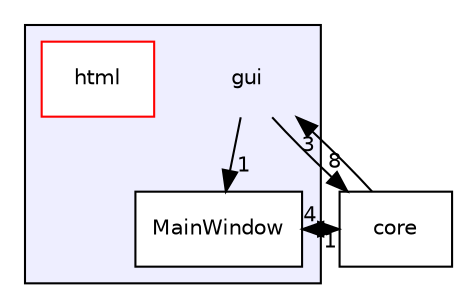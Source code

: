 digraph "gui" {
  compound=true
  node [ fontsize="10", fontname="Helvetica"];
  edge [ labelfontsize="10", labelfontname="Helvetica"];
  subgraph clusterdir_11bc0974ce736ce9a6fadebbeb7a8314 {
    graph [ bgcolor="#eeeeff", pencolor="black", label="" URL="dir_11bc0974ce736ce9a6fadebbeb7a8314.html"];
    dir_11bc0974ce736ce9a6fadebbeb7a8314 [shape=plaintext label="gui"];
    dir_a1b30152d34280ee596fd3cc5b5f711e [shape=box label="html" color="red" fillcolor="white" style="filled" URL="dir_a1b30152d34280ee596fd3cc5b5f711e.html"];
    dir_d8a4efb020c7bde2eb5a951986774831 [shape=box label="MainWindow" color="black" fillcolor="white" style="filled" URL="dir_d8a4efb020c7bde2eb5a951986774831.html"];
  }
  dir_4270bfced15e0e73154b13468c7c9ad9 [shape=box label="core" URL="dir_4270bfced15e0e73154b13468c7c9ad9.html"];
  dir_11bc0974ce736ce9a6fadebbeb7a8314->dir_d8a4efb020c7bde2eb5a951986774831 [headlabel="1", labeldistance=1.5 headhref="dir_000001_000004.html"];
  dir_11bc0974ce736ce9a6fadebbeb7a8314->dir_4270bfced15e0e73154b13468c7c9ad9 [headlabel="8", labeldistance=1.5 headhref="dir_000001_000000.html"];
  dir_d8a4efb020c7bde2eb5a951986774831->dir_4270bfced15e0e73154b13468c7c9ad9 [headlabel="4", labeldistance=1.5 headhref="dir_000004_000000.html"];
  dir_4270bfced15e0e73154b13468c7c9ad9->dir_11bc0974ce736ce9a6fadebbeb7a8314 [headlabel="3", labeldistance=1.5 headhref="dir_000000_000001.html"];
  dir_4270bfced15e0e73154b13468c7c9ad9->dir_d8a4efb020c7bde2eb5a951986774831 [headlabel="1", labeldistance=1.5 headhref="dir_000000_000004.html"];
}
